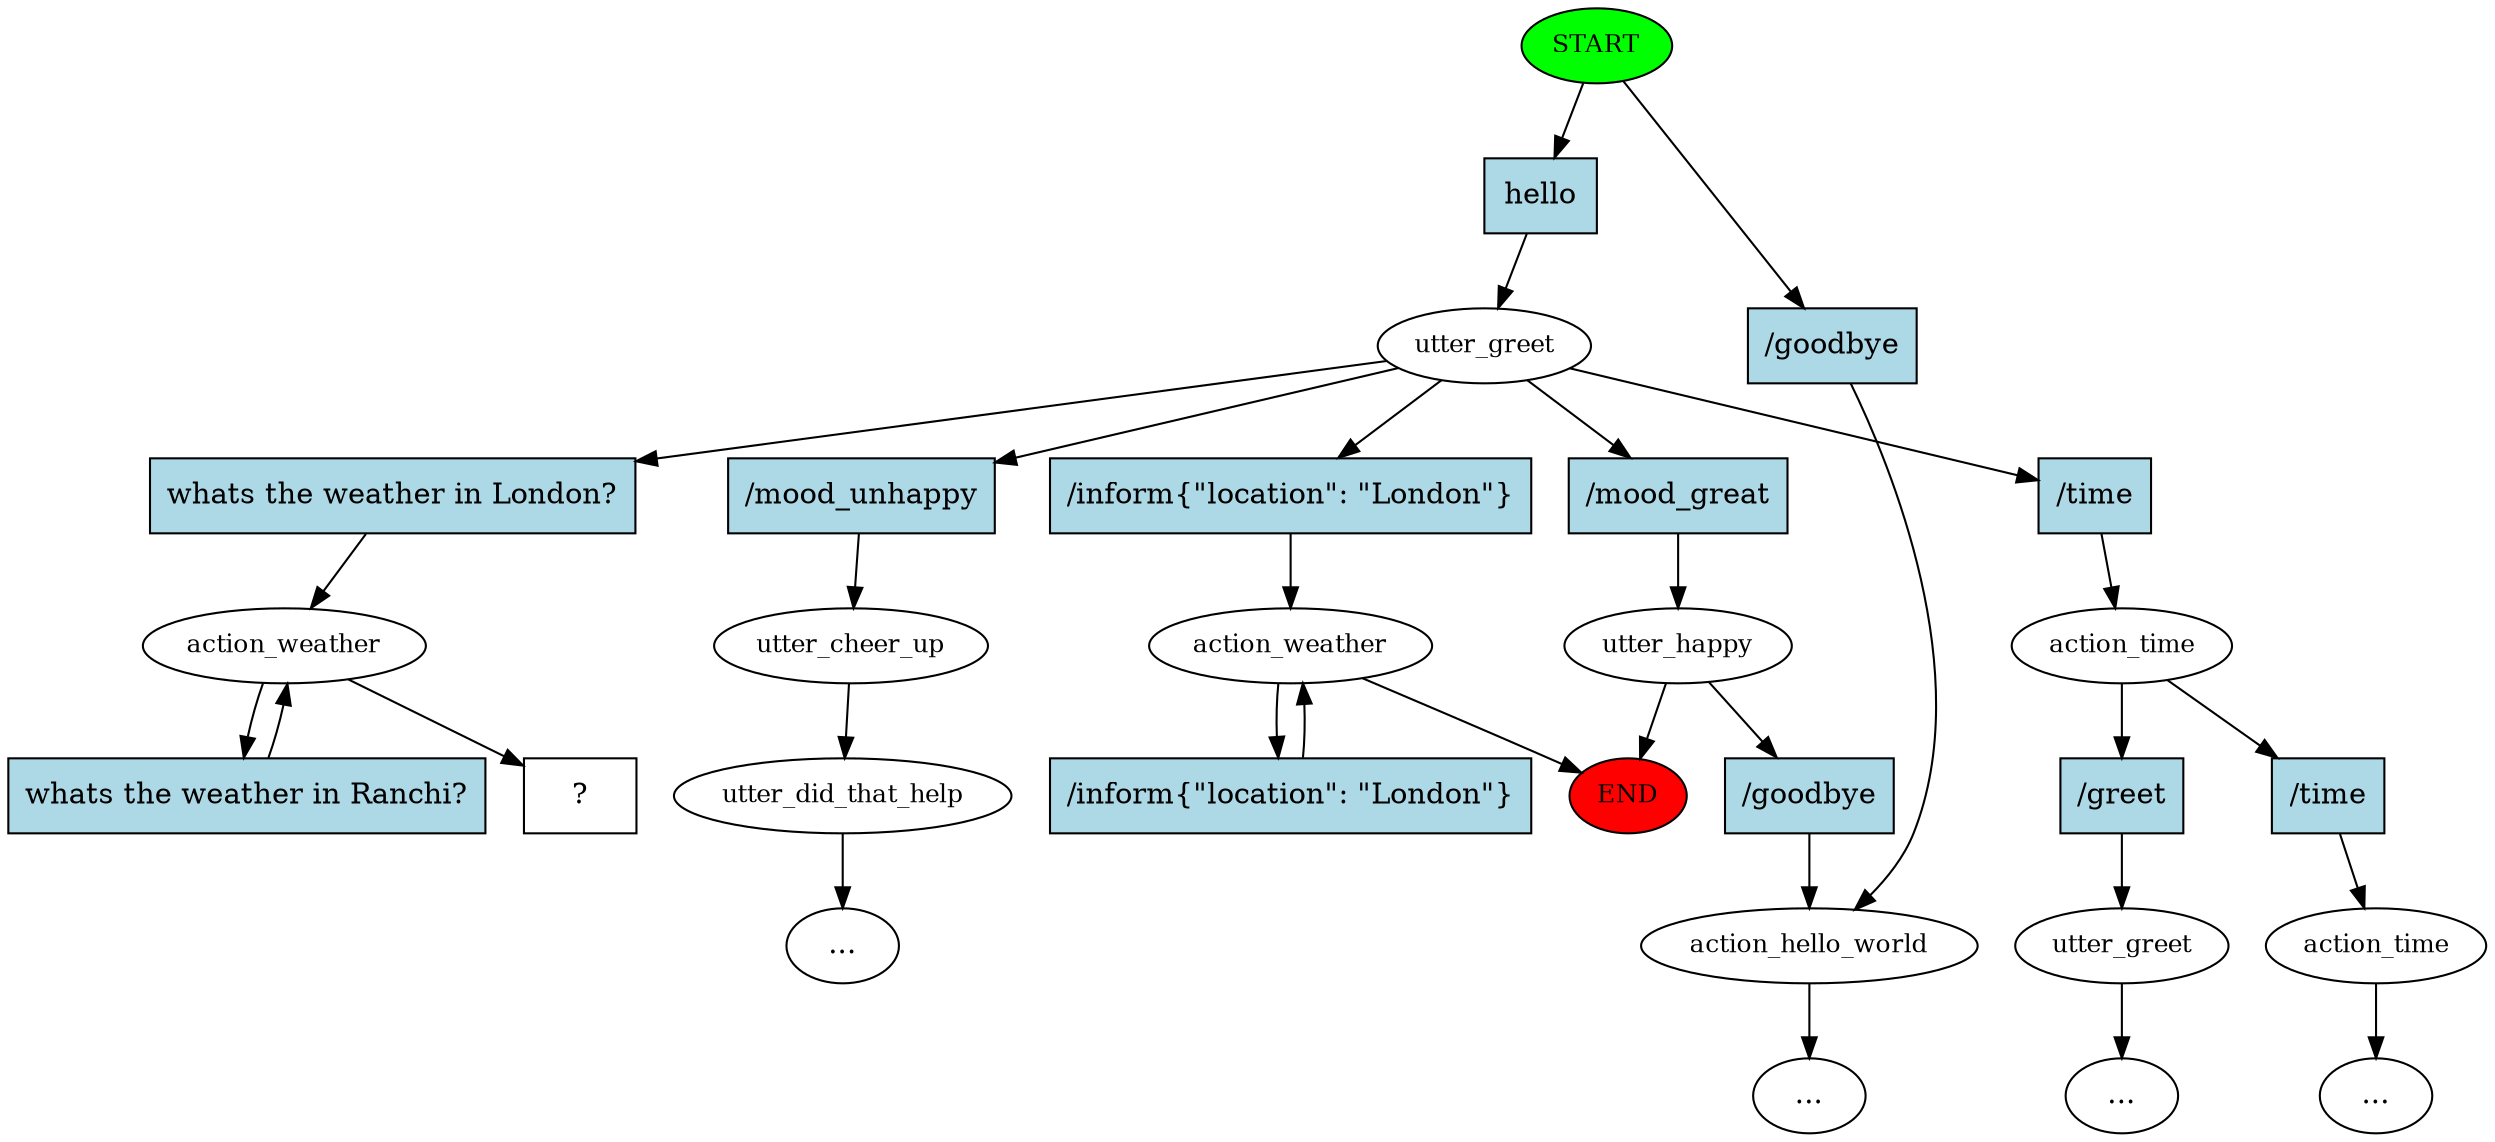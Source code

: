 digraph  {
0 [class="start active", fillcolor=green, fontsize=12, label=START, style=filled];
"-1" [class=end, fillcolor=red, fontsize=12, label=END, style=filled];
1 [class=active, fontsize=12, label=utter_greet];
2 [class="", fontsize=12, label=action_weather];
7 [class="", fontsize=12, label=utter_happy];
9 [class="", fontsize=12, label=utter_cheer_up];
10 [class="", fontsize=12, label=utter_did_that_help];
"-4" [class=ellipsis, label="..."];
14 [class="", fontsize=12, label=action_hello_world];
"-6" [class=ellipsis, label="..."];
19 [class="", fontsize=12, label=action_time];
20 [class="", fontsize=12, label=utter_greet];
"-7" [class=ellipsis, label="..."];
23 [class="", fontsize=12, label=action_time];
"-8" [class=ellipsis, label="..."];
25 [class=active, fontsize=12, label=action_weather];
30 [class="intent dashed active", label="  ?  ", shape=rect];
31 [class="intent active", fillcolor=lightblue, label=hello, shape=rect, style=filled];
32 [class=intent, fillcolor=lightblue, label="/goodbye", shape=rect, style=filled];
33 [class=intent, fillcolor=lightblue, label="/inform{\"location\": \"London\"}", shape=rect, style=filled];
34 [class=intent, fillcolor=lightblue, label="/mood_great", shape=rect, style=filled];
35 [class=intent, fillcolor=lightblue, label="/mood_unhappy", shape=rect, style=filled];
36 [class=intent, fillcolor=lightblue, label="/time", shape=rect, style=filled];
37 [class="intent active", fillcolor=lightblue, label="whats the weather in London?", shape=rect, style=filled];
38 [class=intent, fillcolor=lightblue, label="/inform{\"location\": \"London\"}", shape=rect, style=filled];
39 [class=intent, fillcolor=lightblue, label="/goodbye", shape=rect, style=filled];
40 [class=intent, fillcolor=lightblue, label="/greet", shape=rect, style=filled];
41 [class=intent, fillcolor=lightblue, label="/time", shape=rect, style=filled];
42 [class="intent active", fillcolor=lightblue, label="whats the weather in Ranchi?", shape=rect, style=filled];
0 -> 31  [class=active, key=0];
0 -> 32  [class="", key=0];
1 -> 33  [class="", key=0];
1 -> 34  [class="", key=0];
1 -> 35  [class="", key=0];
1 -> 36  [class="", key=0];
1 -> 37  [class=active, key=0];
2 -> "-1"  [class="", key=NONE, label=""];
2 -> 38  [class="", key=0];
7 -> "-1"  [class="", key=NONE, label=""];
7 -> 39  [class="", key=0];
9 -> 10  [class="", key=NONE, label=""];
10 -> "-4"  [class="", key=NONE, label=""];
14 -> "-6"  [class="", key=NONE, label=""];
19 -> 40  [class="", key=0];
19 -> 41  [class="", key=0];
20 -> "-7"  [class="", key=NONE, label=""];
23 -> "-8"  [class="", key=NONE, label=""];
25 -> 30  [class=active, key=NONE, label=""];
25 -> 42  [class=active, key=0];
31 -> 1  [class=active, key=0];
32 -> 14  [class="", key=0];
33 -> 2  [class="", key=0];
34 -> 7  [class="", key=0];
35 -> 9  [class="", key=0];
36 -> 19  [class="", key=0];
37 -> 25  [class=active, key=0];
38 -> 2  [class="", key=0];
39 -> 14  [class="", key=0];
40 -> 20  [class="", key=0];
41 -> 23  [class="", key=0];
42 -> 25  [class=active, key=0];
}
